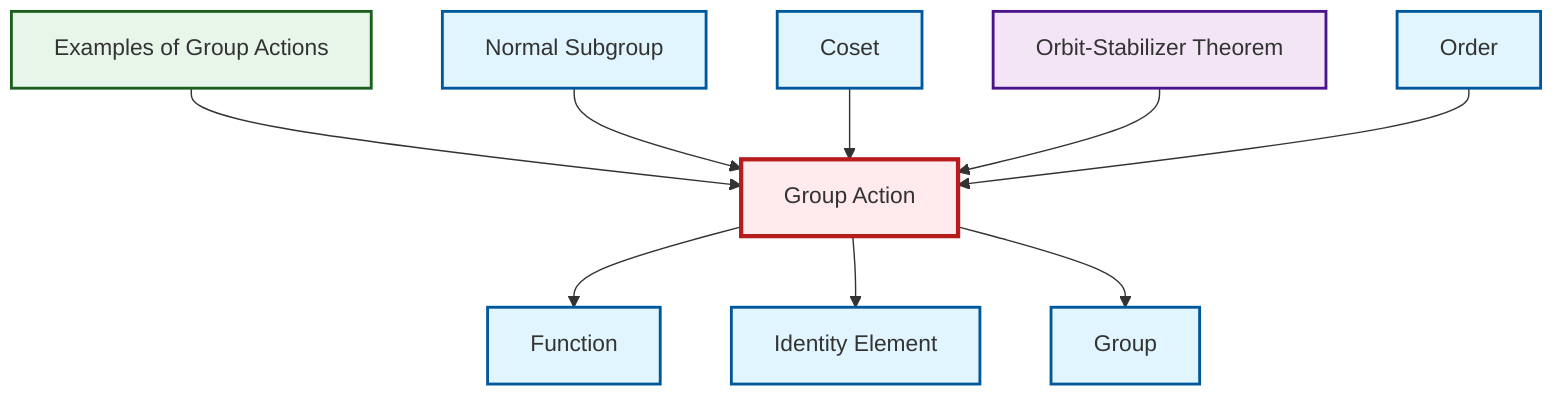graph TD
    classDef definition fill:#e1f5fe,stroke:#01579b,stroke-width:2px
    classDef theorem fill:#f3e5f5,stroke:#4a148c,stroke-width:2px
    classDef axiom fill:#fff3e0,stroke:#e65100,stroke-width:2px
    classDef example fill:#e8f5e9,stroke:#1b5e20,stroke-width:2px
    classDef current fill:#ffebee,stroke:#b71c1c,stroke-width:3px
    def-group["Group"]:::definition
    def-normal-subgroup["Normal Subgroup"]:::definition
    ex-group-action-examples["Examples of Group Actions"]:::example
    def-function["Function"]:::definition
    def-group-action["Group Action"]:::definition
    def-order["Order"]:::definition
    thm-orbit-stabilizer["Orbit-Stabilizer Theorem"]:::theorem
    def-coset["Coset"]:::definition
    def-identity-element["Identity Element"]:::definition
    def-group-action --> def-function
    def-group-action --> def-identity-element
    def-group-action --> def-group
    ex-group-action-examples --> def-group-action
    def-normal-subgroup --> def-group-action
    def-coset --> def-group-action
    thm-orbit-stabilizer --> def-group-action
    def-order --> def-group-action
    class def-group-action current